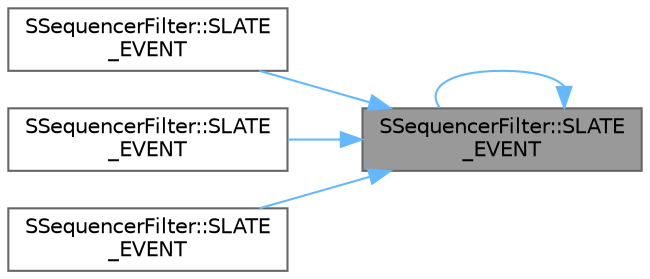 digraph "SSequencerFilter::SLATE_EVENT"
{
 // INTERACTIVE_SVG=YES
 // LATEX_PDF_SIZE
  bgcolor="transparent";
  edge [fontname=Helvetica,fontsize=10,labelfontname=Helvetica,labelfontsize=10];
  node [fontname=Helvetica,fontsize=10,shape=box,height=0.2,width=0.4];
  rankdir="RL";
  Node1 [id="Node000001",label="SSequencerFilter::SLATE\l_EVENT",height=0.2,width=0.4,color="gray40", fillcolor="grey60", style="filled", fontcolor="black",tooltip=" "];
  Node1 -> Node1 [id="edge1_Node000001_Node000001",dir="back",color="steelblue1",style="solid",tooltip=" "];
  Node1 -> Node2 [id="edge2_Node000001_Node000002",dir="back",color="steelblue1",style="solid",tooltip=" "];
  Node2 [id="Node000002",label="SSequencerFilter::SLATE\l_EVENT",height=0.2,width=0.4,color="grey40", fillcolor="white", style="filled",URL="$d2/d6d/classSSequencerFilter.html#a4a015d034b5bf9c3d673900c1a36e007",tooltip=" "];
  Node1 -> Node3 [id="edge3_Node000001_Node000003",dir="back",color="steelblue1",style="solid",tooltip=" "];
  Node3 [id="Node000003",label="SSequencerFilter::SLATE\l_EVENT",height=0.2,width=0.4,color="grey40", fillcolor="white", style="filled",URL="$d2/d6d/classSSequencerFilter.html#a7720f06f069aa6007ba3b0a21e0ee3e8",tooltip=" "];
  Node1 -> Node4 [id="edge4_Node000001_Node000004",dir="back",color="steelblue1",style="solid",tooltip=" "];
  Node4 [id="Node000004",label="SSequencerFilter::SLATE\l_EVENT",height=0.2,width=0.4,color="grey40", fillcolor="white", style="filled",URL="$d2/d6d/classSSequencerFilter.html#a9a1c2008a99bae77c39f63b7c819cc9d",tooltip=" "];
}
